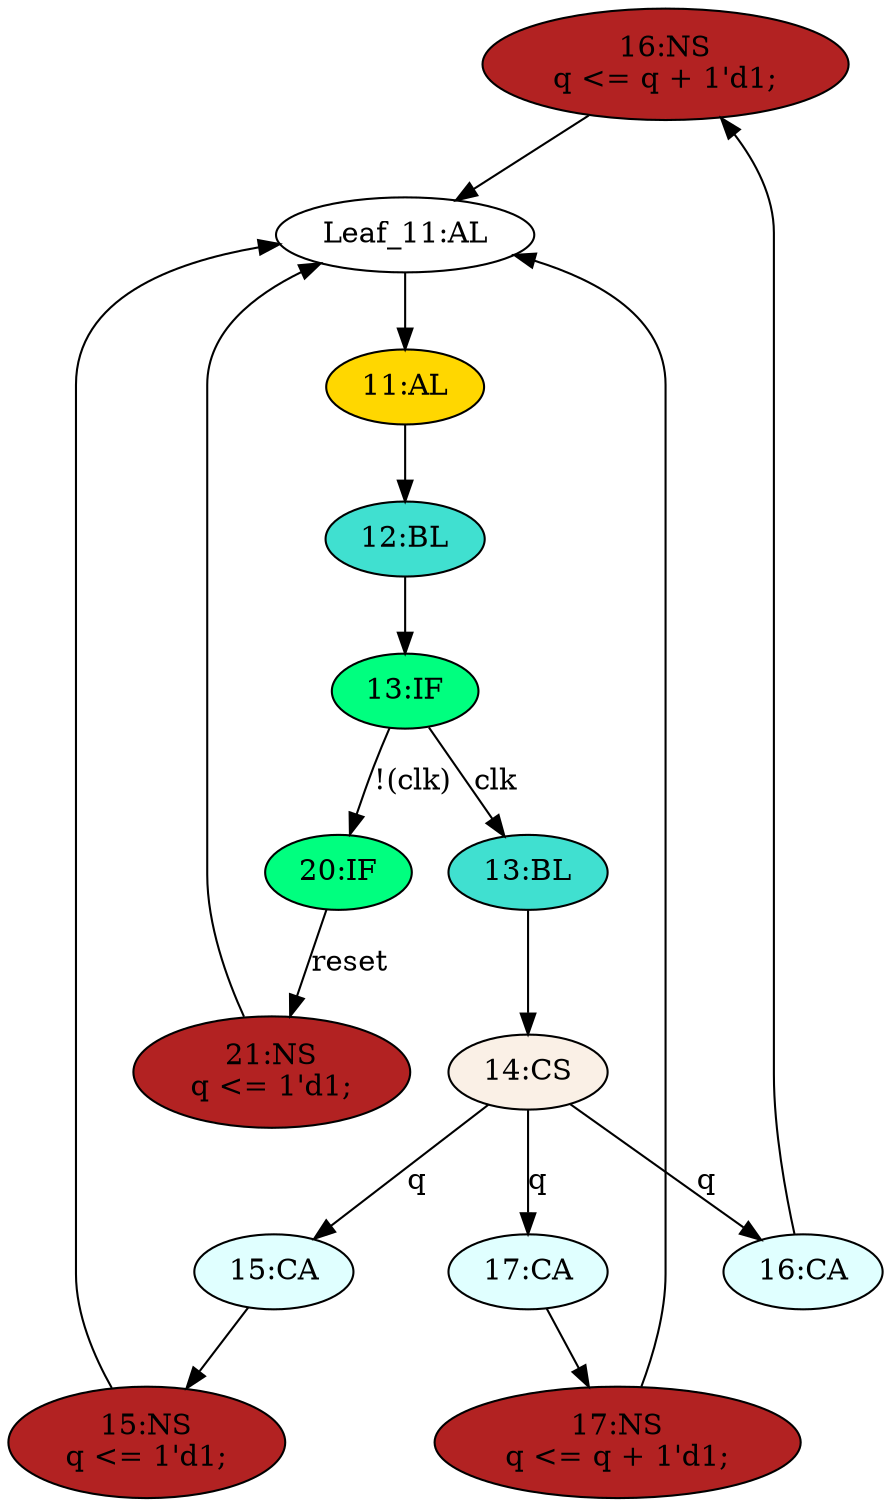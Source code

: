 strict digraph "compose( ,  )" {
	node [label="\N"];
	"16:NS"	[ast="<pyverilog.vparser.ast.NonblockingSubstitution object at 0x7f3dc444e550>",
		fillcolor=firebrick,
		label="16:NS
q <= q + 1'd1;",
		statements="[<pyverilog.vparser.ast.NonblockingSubstitution object at 0x7f3dc444e550>]",
		style=filled,
		typ=NonblockingSubstitution];
	"Leaf_11:AL"	[def_var="['q']",
		label="Leaf_11:AL"];
	"16:NS" -> "Leaf_11:AL"	[cond="[]",
		lineno=None];
	"17:CA"	[ast="<pyverilog.vparser.ast.Case object at 0x7f3dc444e4d0>",
		fillcolor=lightcyan,
		label="17:CA",
		statements="[]",
		style=filled,
		typ=Case];
	"17:NS"	[ast="<pyverilog.vparser.ast.NonblockingSubstitution object at 0x7f3dc44b1250>",
		fillcolor=firebrick,
		label="17:NS
q <= q + 1'd1;",
		statements="[<pyverilog.vparser.ast.NonblockingSubstitution object at 0x7f3dc44b1250>]",
		style=filled,
		typ=NonblockingSubstitution];
	"17:CA" -> "17:NS"	[cond="[]",
		lineno=None];
	"11:AL"	[ast="<pyverilog.vparser.ast.Always object at 0x7f3dc4535e10>",
		clk_sens=True,
		fillcolor=gold,
		label="11:AL",
		sens="['clk', 'reset']",
		statements="[]",
		style=filled,
		typ=Always,
		use_var="['q', 'reset', 'clk']"];
	"Leaf_11:AL" -> "11:AL";
	"12:BL"	[ast="<pyverilog.vparser.ast.Block object at 0x7f3dc45350d0>",
		fillcolor=turquoise,
		label="12:BL",
		statements="[]",
		style=filled,
		typ=Block];
	"13:IF"	[ast="<pyverilog.vparser.ast.IfStatement object at 0x7f3dc4535410>",
		fillcolor=springgreen,
		label="13:IF",
		statements="[]",
		style=filled,
		typ=IfStatement];
	"12:BL" -> "13:IF"	[cond="[]",
		lineno=None];
	"15:NS"	[ast="<pyverilog.vparser.ast.NonblockingSubstitution object at 0x7f3dc44a33d0>",
		fillcolor=firebrick,
		label="15:NS
q <= 1'd1;",
		statements="[<pyverilog.vparser.ast.NonblockingSubstitution object at 0x7f3dc44a33d0>]",
		style=filled,
		typ=NonblockingSubstitution];
	"15:NS" -> "Leaf_11:AL"	[cond="[]",
		lineno=None];
	"15:CA"	[ast="<pyverilog.vparser.ast.Case object at 0x7f3dc4456bd0>",
		fillcolor=lightcyan,
		label="15:CA",
		statements="[]",
		style=filled,
		typ=Case];
	"15:CA" -> "15:NS"	[cond="[]",
		lineno=None];
	"13:BL"	[ast="<pyverilog.vparser.ast.Block object at 0x7f3dc4535390>",
		fillcolor=turquoise,
		label="13:BL",
		statements="[]",
		style=filled,
		typ=Block];
	"13:IF" -> "13:BL"	[cond="['clk']",
		label=clk,
		lineno=13];
	"20:IF"	[ast="<pyverilog.vparser.ast.IfStatement object at 0x7f3dc44bd6d0>",
		fillcolor=springgreen,
		label="20:IF",
		statements="[]",
		style=filled,
		typ=IfStatement];
	"13:IF" -> "20:IF"	[cond="['clk']",
		label="!(clk)",
		lineno=13];
	"14:CS"	[ast="<pyverilog.vparser.ast.CaseStatement object at 0x7f3dc444ebd0>",
		fillcolor=linen,
		label="14:CS",
		statements="[]",
		style=filled,
		typ=CaseStatement];
	"14:CS" -> "17:CA"	[cond="['q']",
		label=q,
		lineno=14];
	"14:CS" -> "15:CA"	[cond="['q']",
		label=q,
		lineno=14];
	"16:CA"	[ast="<pyverilog.vparser.ast.Case object at 0x7f3dc44a3610>",
		fillcolor=lightcyan,
		label="16:CA",
		statements="[]",
		style=filled,
		typ=Case];
	"14:CS" -> "16:CA"	[cond="['q']",
		label=q,
		lineno=14];
	"16:CA" -> "16:NS"	[cond="[]",
		lineno=None];
	"13:BL" -> "14:CS"	[cond="[]",
		lineno=None];
	"21:NS"	[ast="<pyverilog.vparser.ast.NonblockingSubstitution object at 0x7f3dc44a6650>",
		fillcolor=firebrick,
		label="21:NS
q <= 1'd1;",
		statements="[<pyverilog.vparser.ast.NonblockingSubstitution object at 0x7f3dc44a6650>]",
		style=filled,
		typ=NonblockingSubstitution];
	"20:IF" -> "21:NS"	[cond="['reset']",
		label=reset,
		lineno=20];
	"17:NS" -> "Leaf_11:AL"	[cond="[]",
		lineno=None];
	"11:AL" -> "12:BL"	[cond="[]",
		lineno=None];
	"21:NS" -> "Leaf_11:AL"	[cond="[]",
		lineno=None];
}

